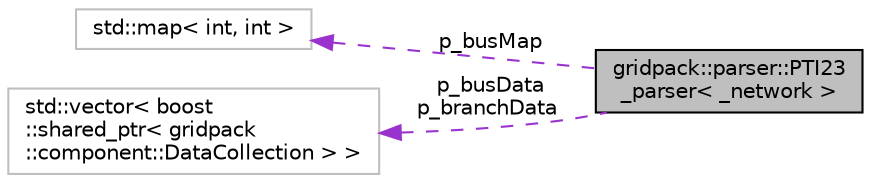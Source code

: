 digraph "gridpack::parser::PTI23_parser&lt; _network &gt;"
{
  edge [fontname="Helvetica",fontsize="10",labelfontname="Helvetica",labelfontsize="10"];
  node [fontname="Helvetica",fontsize="10",shape=record];
  rankdir="LR";
  Node1 [label="gridpack::parser::PTI23\l_parser\< _network \>",height=0.2,width=0.4,color="black", fillcolor="grey75", style="filled" fontcolor="black"];
  Node2 -> Node1 [dir="back",color="darkorchid3",fontsize="10",style="dashed",label=" p_busMap" ,fontname="Helvetica"];
  Node2 [label="std::map\< int, int \>",height=0.2,width=0.4,color="grey75", fillcolor="white", style="filled"];
  Node3 -> Node1 [dir="back",color="darkorchid3",fontsize="10",style="dashed",label=" p_busData\np_branchData" ,fontname="Helvetica"];
  Node3 [label="std::vector\< boost\l::shared_ptr\< gridpack\l::component::DataCollection \> \>",height=0.2,width=0.4,color="grey75", fillcolor="white", style="filled"];
}
